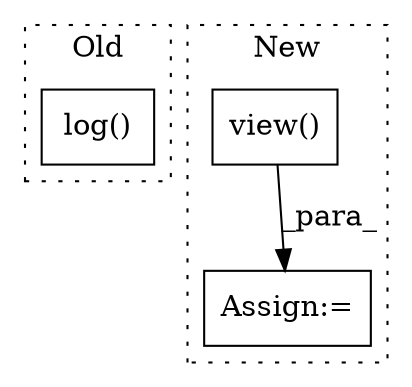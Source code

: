 digraph G {
subgraph cluster0 {
1 [label="log()" a="75" s="7553,7576" l="7,1" shape="box"];
label = "Old";
style="dotted";
}
subgraph cluster1 {
2 [label="view()" a="75" s="7588,7709" l="29,25" shape="box"];
3 [label="Assign:=" a="68" s="7573" l="3" shape="box"];
label = "New";
style="dotted";
}
2 -> 3 [label="_para_"];
}